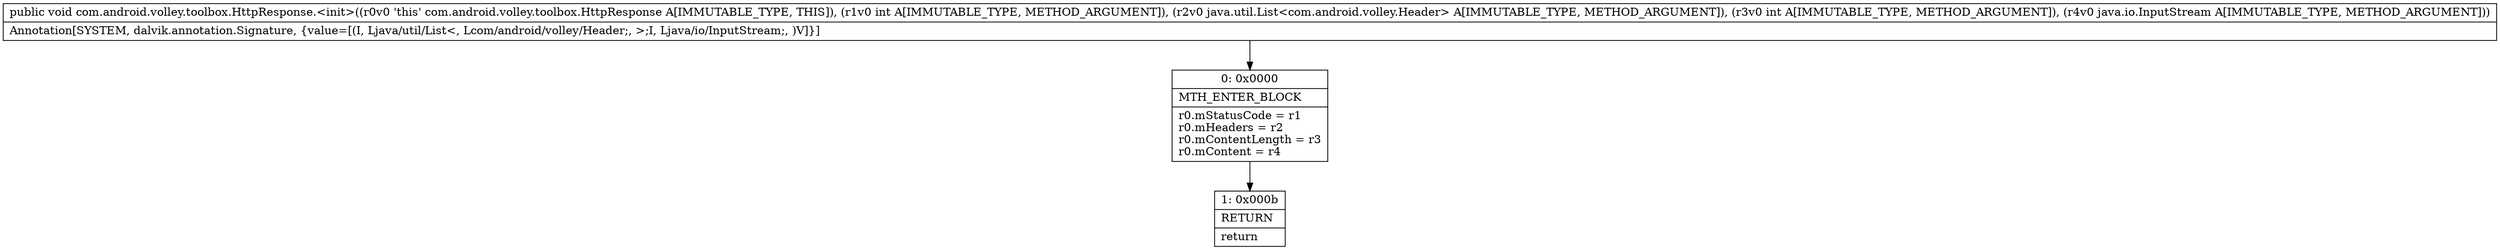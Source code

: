 digraph "CFG forcom.android.volley.toolbox.HttpResponse.\<init\>(ILjava\/util\/List;ILjava\/io\/InputStream;)V" {
Node_0 [shape=record,label="{0\:\ 0x0000|MTH_ENTER_BLOCK\l|r0.mStatusCode = r1\lr0.mHeaders = r2\lr0.mContentLength = r3\lr0.mContent = r4\l}"];
Node_1 [shape=record,label="{1\:\ 0x000b|RETURN\l|return\l}"];
MethodNode[shape=record,label="{public void com.android.volley.toolbox.HttpResponse.\<init\>((r0v0 'this' com.android.volley.toolbox.HttpResponse A[IMMUTABLE_TYPE, THIS]), (r1v0 int A[IMMUTABLE_TYPE, METHOD_ARGUMENT]), (r2v0 java.util.List\<com.android.volley.Header\> A[IMMUTABLE_TYPE, METHOD_ARGUMENT]), (r3v0 int A[IMMUTABLE_TYPE, METHOD_ARGUMENT]), (r4v0 java.io.InputStream A[IMMUTABLE_TYPE, METHOD_ARGUMENT]))  | Annotation[SYSTEM, dalvik.annotation.Signature, \{value=[(I, Ljava\/util\/List\<, Lcom\/android\/volley\/Header;, \>;I, Ljava\/io\/InputStream;, )V]\}]\l}"];
MethodNode -> Node_0;
Node_0 -> Node_1;
}

